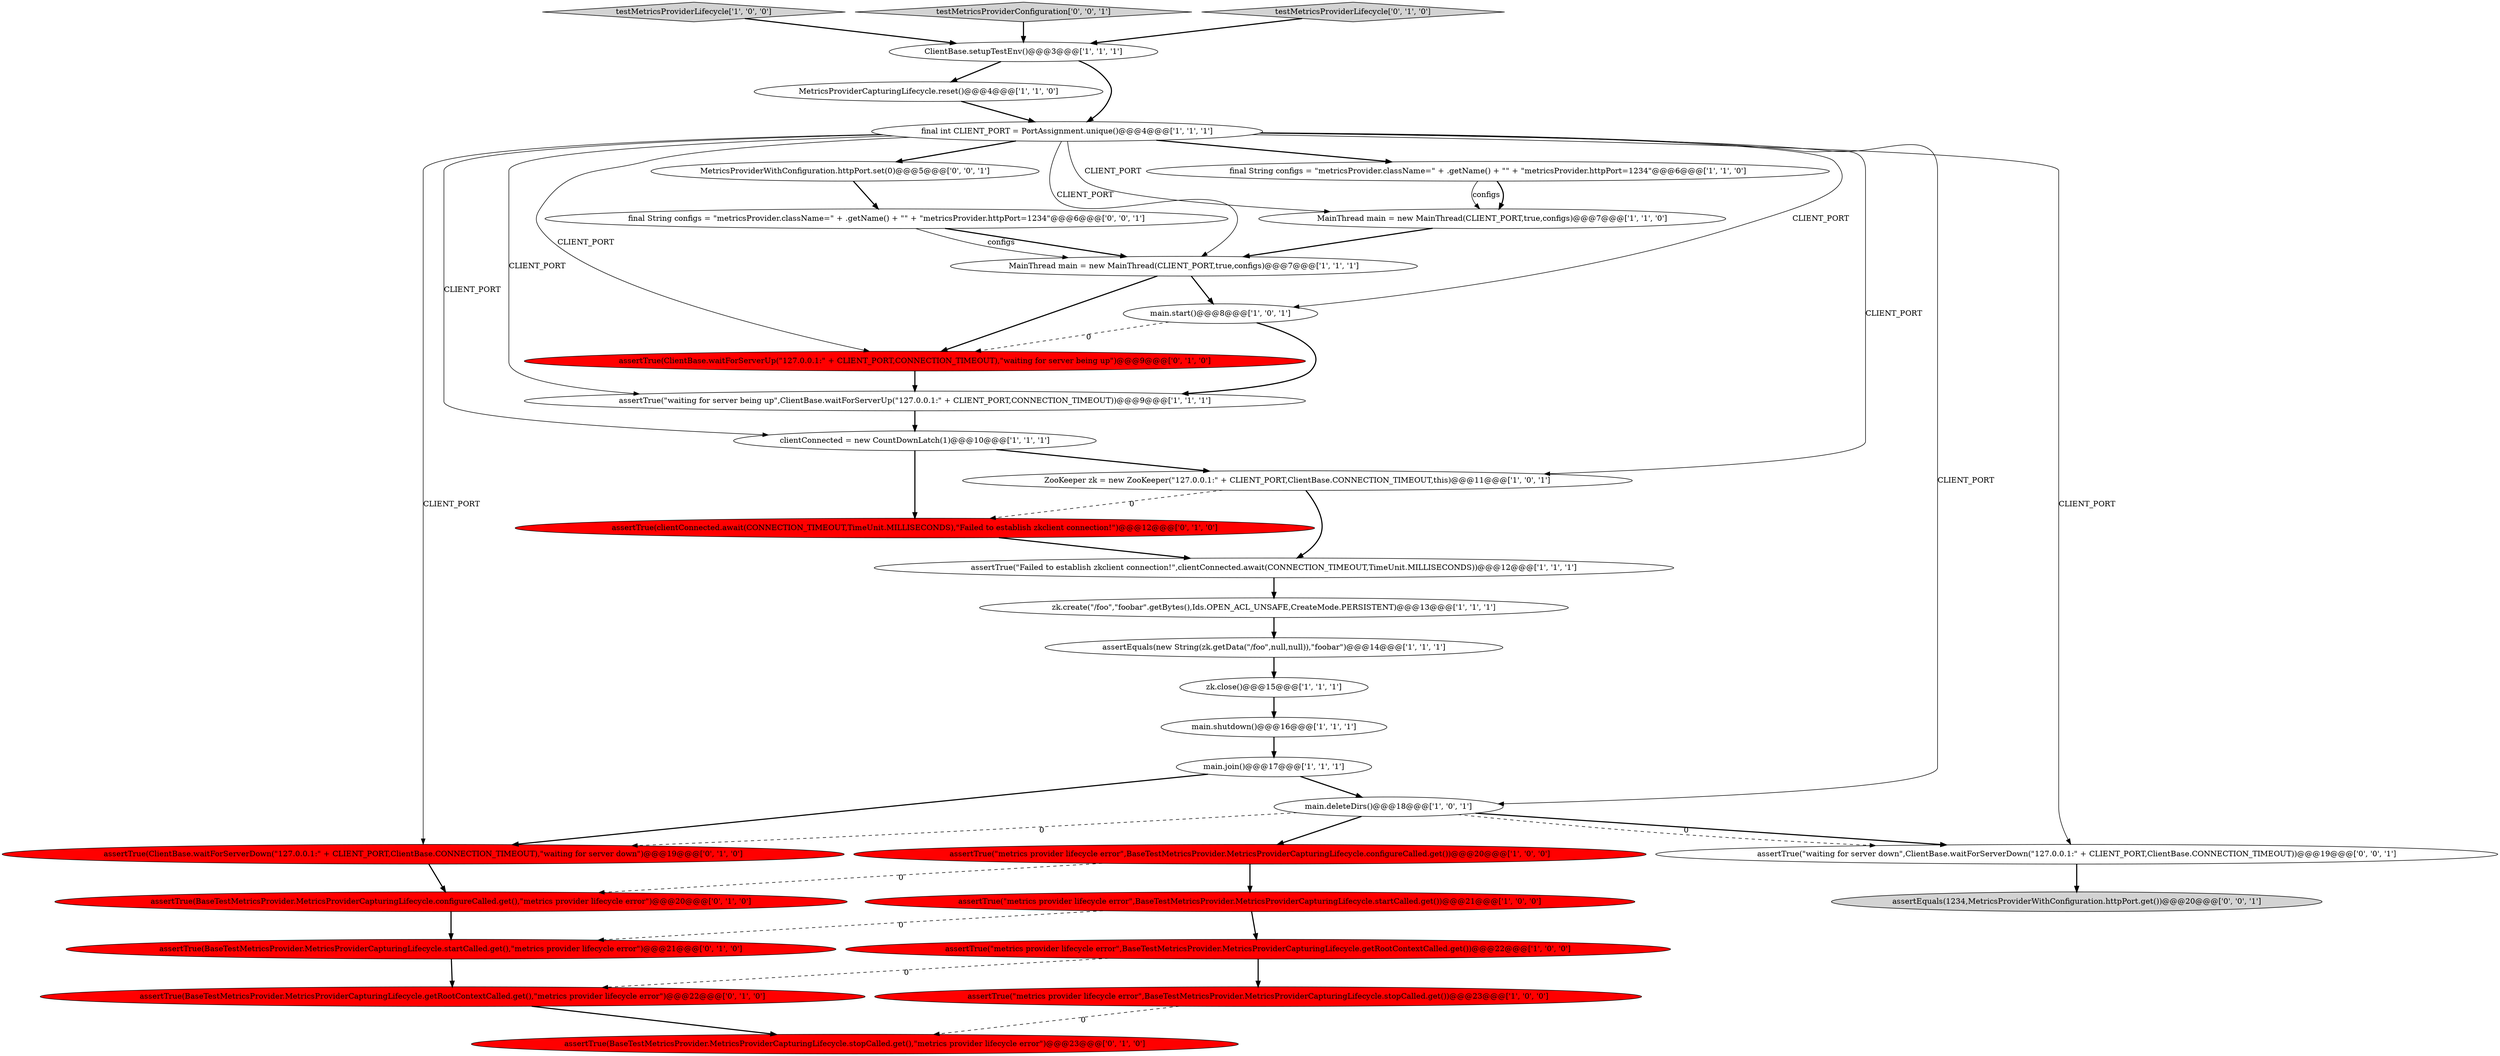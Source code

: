 digraph {
1 [style = filled, label = "assertEquals(new String(zk.getData(\"/foo\",null,null)),\"foobar\")@@@14@@@['1', '1', '1']", fillcolor = white, shape = ellipse image = "AAA0AAABBB1BBB"];
27 [style = filled, label = "assertTrue(ClientBase.waitForServerDown(\"127.0.0.1:\" + CLIENT_PORT,ClientBase.CONNECTION_TIMEOUT),\"waiting for server down\")@@@19@@@['0', '1', '0']", fillcolor = red, shape = ellipse image = "AAA1AAABBB2BBB"];
23 [style = filled, label = "assertTrue(ClientBase.waitForServerUp(\"127.0.0.1:\" + CLIENT_PORT,CONNECTION_TIMEOUT),\"waiting for server being up\")@@@9@@@['0', '1', '0']", fillcolor = red, shape = ellipse image = "AAA1AAABBB2BBB"];
10 [style = filled, label = "testMetricsProviderLifecycle['1', '0', '0']", fillcolor = lightgray, shape = diamond image = "AAA0AAABBB1BBB"];
18 [style = filled, label = "clientConnected = new CountDownLatch(1)@@@10@@@['1', '1', '1']", fillcolor = white, shape = ellipse image = "AAA0AAABBB1BBB"];
20 [style = filled, label = "main.join()@@@17@@@['1', '1', '1']", fillcolor = white, shape = ellipse image = "AAA0AAABBB1BBB"];
31 [style = filled, label = "final String configs = \"metricsProvider.className=\" + .getName() + \"\" + \"metricsProvider.httpPort=1234\"@@@6@@@['0', '0', '1']", fillcolor = white, shape = ellipse image = "AAA0AAABBB3BBB"];
24 [style = filled, label = "assertTrue(BaseTestMetricsProvider.MetricsProviderCapturingLifecycle.stopCalled.get(),\"metrics provider lifecycle error\")@@@23@@@['0', '1', '0']", fillcolor = red, shape = ellipse image = "AAA1AAABBB2BBB"];
9 [style = filled, label = "MainThread main = new MainThread(CLIENT_PORT,true,configs)@@@7@@@['1', '1', '1']", fillcolor = white, shape = ellipse image = "AAA0AAABBB1BBB"];
15 [style = filled, label = "assertTrue(\"waiting for server being up\",ClientBase.waitForServerUp(\"127.0.0.1:\" + CLIENT_PORT,CONNECTION_TIMEOUT))@@@9@@@['1', '1', '1']", fillcolor = white, shape = ellipse image = "AAA0AAABBB1BBB"];
8 [style = filled, label = "MainThread main = new MainThread(CLIENT_PORT,true,configs)@@@7@@@['1', '1', '0']", fillcolor = white, shape = ellipse image = "AAA0AAABBB1BBB"];
30 [style = filled, label = "testMetricsProviderConfiguration['0', '0', '1']", fillcolor = lightgray, shape = diamond image = "AAA0AAABBB3BBB"];
33 [style = filled, label = "assertEquals(1234,MetricsProviderWithConfiguration.httpPort.get())@@@20@@@['0', '0', '1']", fillcolor = lightgray, shape = ellipse image = "AAA0AAABBB3BBB"];
3 [style = filled, label = "ClientBase.setupTestEnv()@@@3@@@['1', '1', '1']", fillcolor = white, shape = ellipse image = "AAA0AAABBB1BBB"];
5 [style = filled, label = "assertTrue(\"metrics provider lifecycle error\",BaseTestMetricsProvider.MetricsProviderCapturingLifecycle.startCalled.get())@@@21@@@['1', '0', '0']", fillcolor = red, shape = ellipse image = "AAA1AAABBB1BBB"];
32 [style = filled, label = "MetricsProviderWithConfiguration.httpPort.set(0)@@@5@@@['0', '0', '1']", fillcolor = white, shape = ellipse image = "AAA0AAABBB3BBB"];
11 [style = filled, label = "MetricsProviderCapturingLifecycle.reset()@@@4@@@['1', '1', '0']", fillcolor = white, shape = ellipse image = "AAA0AAABBB1BBB"];
0 [style = filled, label = "zk.close()@@@15@@@['1', '1', '1']", fillcolor = white, shape = ellipse image = "AAA0AAABBB1BBB"];
26 [style = filled, label = "assertTrue(BaseTestMetricsProvider.MetricsProviderCapturingLifecycle.startCalled.get(),\"metrics provider lifecycle error\")@@@21@@@['0', '1', '0']", fillcolor = red, shape = ellipse image = "AAA1AAABBB2BBB"];
22 [style = filled, label = "assertTrue(clientConnected.await(CONNECTION_TIMEOUT,TimeUnit.MILLISECONDS),\"Failed to establish zkclient connection!\")@@@12@@@['0', '1', '0']", fillcolor = red, shape = ellipse image = "AAA1AAABBB2BBB"];
34 [style = filled, label = "assertTrue(\"waiting for server down\",ClientBase.waitForServerDown(\"127.0.0.1:\" + CLIENT_PORT,ClientBase.CONNECTION_TIMEOUT))@@@19@@@['0', '0', '1']", fillcolor = white, shape = ellipse image = "AAA0AAABBB3BBB"];
4 [style = filled, label = "assertTrue(\"Failed to establish zkclient connection!\",clientConnected.await(CONNECTION_TIMEOUT,TimeUnit.MILLISECONDS))@@@12@@@['1', '1', '1']", fillcolor = white, shape = ellipse image = "AAA0AAABBB1BBB"];
6 [style = filled, label = "assertTrue(\"metrics provider lifecycle error\",BaseTestMetricsProvider.MetricsProviderCapturingLifecycle.stopCalled.get())@@@23@@@['1', '0', '0']", fillcolor = red, shape = ellipse image = "AAA1AAABBB1BBB"];
25 [style = filled, label = "testMetricsProviderLifecycle['0', '1', '0']", fillcolor = lightgray, shape = diamond image = "AAA0AAABBB2BBB"];
17 [style = filled, label = "main.shutdown()@@@16@@@['1', '1', '1']", fillcolor = white, shape = ellipse image = "AAA0AAABBB1BBB"];
14 [style = filled, label = "zk.create(\"/foo\",\"foobar\".getBytes(),Ids.OPEN_ACL_UNSAFE,CreateMode.PERSISTENT)@@@13@@@['1', '1', '1']", fillcolor = white, shape = ellipse image = "AAA0AAABBB1BBB"];
29 [style = filled, label = "assertTrue(BaseTestMetricsProvider.MetricsProviderCapturingLifecycle.getRootContextCalled.get(),\"metrics provider lifecycle error\")@@@22@@@['0', '1', '0']", fillcolor = red, shape = ellipse image = "AAA1AAABBB2BBB"];
28 [style = filled, label = "assertTrue(BaseTestMetricsProvider.MetricsProviderCapturingLifecycle.configureCalled.get(),\"metrics provider lifecycle error\")@@@20@@@['0', '1', '0']", fillcolor = red, shape = ellipse image = "AAA1AAABBB2BBB"];
19 [style = filled, label = "main.deleteDirs()@@@18@@@['1', '0', '1']", fillcolor = white, shape = ellipse image = "AAA0AAABBB1BBB"];
2 [style = filled, label = "assertTrue(\"metrics provider lifecycle error\",BaseTestMetricsProvider.MetricsProviderCapturingLifecycle.configureCalled.get())@@@20@@@['1', '0', '0']", fillcolor = red, shape = ellipse image = "AAA1AAABBB1BBB"];
21 [style = filled, label = "assertTrue(\"metrics provider lifecycle error\",BaseTestMetricsProvider.MetricsProviderCapturingLifecycle.getRootContextCalled.get())@@@22@@@['1', '0', '0']", fillcolor = red, shape = ellipse image = "AAA1AAABBB1BBB"];
16 [style = filled, label = "ZooKeeper zk = new ZooKeeper(\"127.0.0.1:\" + CLIENT_PORT,ClientBase.CONNECTION_TIMEOUT,this)@@@11@@@['1', '0', '1']", fillcolor = white, shape = ellipse image = "AAA0AAABBB1BBB"];
13 [style = filled, label = "main.start()@@@8@@@['1', '0', '1']", fillcolor = white, shape = ellipse image = "AAA0AAABBB1BBB"];
7 [style = filled, label = "final int CLIENT_PORT = PortAssignment.unique()@@@4@@@['1', '1', '1']", fillcolor = white, shape = ellipse image = "AAA0AAABBB1BBB"];
12 [style = filled, label = "final String configs = \"metricsProvider.className=\" + .getName() + \"\" + \"metricsProvider.httpPort=1234\"@@@6@@@['1', '1', '0']", fillcolor = white, shape = ellipse image = "AAA0AAABBB1BBB"];
19->27 [style = dashed, label="0"];
16->22 [style = dashed, label="0"];
7->32 [style = bold, label=""];
19->34 [style = bold, label=""];
4->14 [style = bold, label=""];
7->8 [style = solid, label="CLIENT_PORT"];
21->6 [style = bold, label=""];
7->12 [style = bold, label=""];
31->9 [style = bold, label=""];
7->34 [style = solid, label="CLIENT_PORT"];
0->17 [style = bold, label=""];
5->26 [style = dashed, label="0"];
26->29 [style = bold, label=""];
27->28 [style = bold, label=""];
25->3 [style = bold, label=""];
34->33 [style = bold, label=""];
23->15 [style = bold, label=""];
3->11 [style = bold, label=""];
10->3 [style = bold, label=""];
28->26 [style = bold, label=""];
1->0 [style = bold, label=""];
19->2 [style = bold, label=""];
7->19 [style = solid, label="CLIENT_PORT"];
7->16 [style = solid, label="CLIENT_PORT"];
15->18 [style = bold, label=""];
13->23 [style = dashed, label="0"];
14->1 [style = bold, label=""];
22->4 [style = bold, label=""];
20->27 [style = bold, label=""];
31->9 [style = solid, label="configs"];
9->23 [style = bold, label=""];
5->21 [style = bold, label=""];
7->23 [style = solid, label="CLIENT_PORT"];
7->9 [style = solid, label="CLIENT_PORT"];
19->34 [style = dashed, label="0"];
7->13 [style = solid, label="CLIENT_PORT"];
7->18 [style = solid, label="CLIENT_PORT"];
18->22 [style = bold, label=""];
7->15 [style = solid, label="CLIENT_PORT"];
3->7 [style = bold, label=""];
30->3 [style = bold, label=""];
12->8 [style = bold, label=""];
6->24 [style = dashed, label="0"];
2->28 [style = dashed, label="0"];
8->9 [style = bold, label=""];
17->20 [style = bold, label=""];
13->15 [style = bold, label=""];
16->4 [style = bold, label=""];
12->8 [style = solid, label="configs"];
20->19 [style = bold, label=""];
29->24 [style = bold, label=""];
21->29 [style = dashed, label="0"];
7->27 [style = solid, label="CLIENT_PORT"];
32->31 [style = bold, label=""];
11->7 [style = bold, label=""];
2->5 [style = bold, label=""];
9->13 [style = bold, label=""];
18->16 [style = bold, label=""];
}
